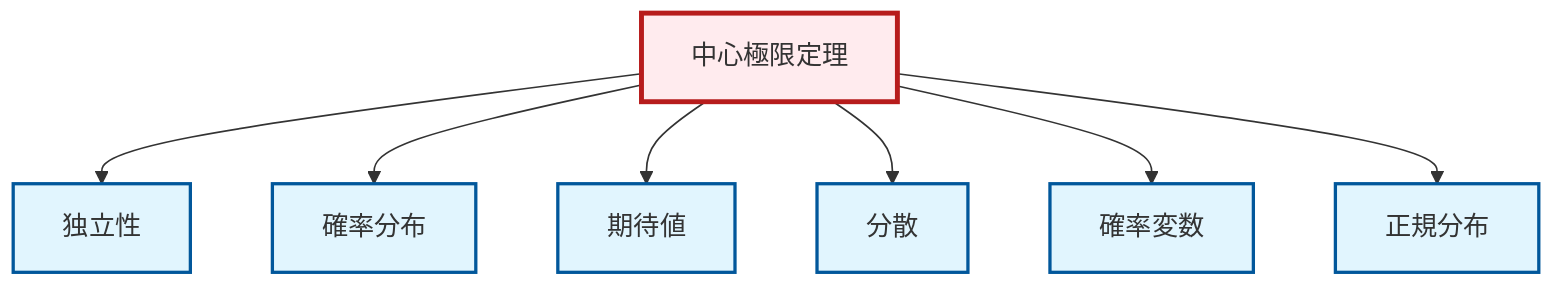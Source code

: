 graph TD
    classDef definition fill:#e1f5fe,stroke:#01579b,stroke-width:2px
    classDef theorem fill:#f3e5f5,stroke:#4a148c,stroke-width:2px
    classDef axiom fill:#fff3e0,stroke:#e65100,stroke-width:2px
    classDef example fill:#e8f5e9,stroke:#1b5e20,stroke-width:2px
    classDef current fill:#ffebee,stroke:#b71c1c,stroke-width:3px
    def-normal-distribution["正規分布"]:::definition
    thm-central-limit["中心極限定理"]:::theorem
    def-random-variable["確率変数"]:::definition
    def-independence["独立性"]:::definition
    def-expectation["期待値"]:::definition
    def-probability-distribution["確率分布"]:::definition
    def-variance["分散"]:::definition
    thm-central-limit --> def-independence
    thm-central-limit --> def-probability-distribution
    thm-central-limit --> def-expectation
    thm-central-limit --> def-variance
    thm-central-limit --> def-random-variable
    thm-central-limit --> def-normal-distribution
    class thm-central-limit current